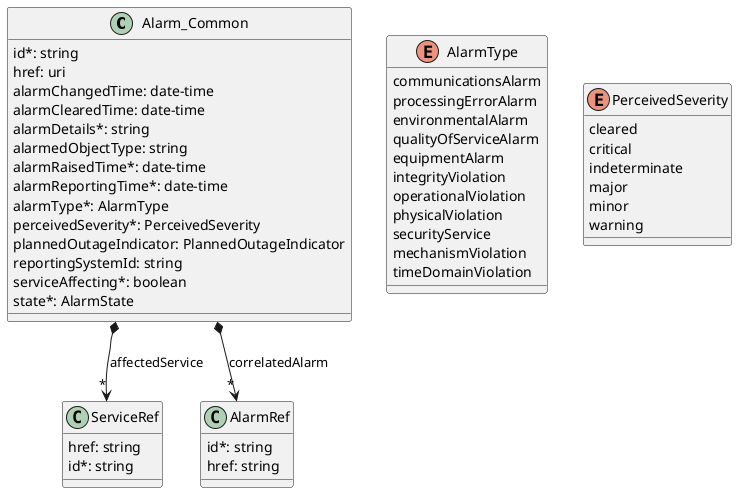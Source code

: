 @startuml useCase51Model

class Alarm_Common {

    id*: string
    href: uri
    alarmChangedTime: date-time
    alarmClearedTime: date-time
    alarmDetails*: string
    alarmedObjectType: string
    alarmRaisedTime*: date-time
    alarmReportingTime*: date-time
    alarmType*: AlarmType
    perceivedSeverity*: PerceivedSeverity
    plannedOutageIndicator: PlannedOutageIndicator
    reportingSystemId: string
    serviceAffecting*: boolean
    state*: AlarmState
}

Alarm_Common *-->"*" ServiceRef : affectedService
Alarm_Common *-->"*" AlarmRef : correlatedAlarm

class AlarmRef {

    id*: string
    href: string
}



enum AlarmType {

    communicationsAlarm
    processingErrorAlarm
    environmentalAlarm
    qualityOfServiceAlarm
    equipmentAlarm
    integrityViolation
    operationalViolation
    physicalViolation
    securityService
    mechanismViolation
    timeDomainViolation
}


enum PerceivedSeverity {

    cleared
    critical
    indeterminate
    major
    minor
    warning
}

class ServiceRef {

    href: string
    id*: string
}


@enduml